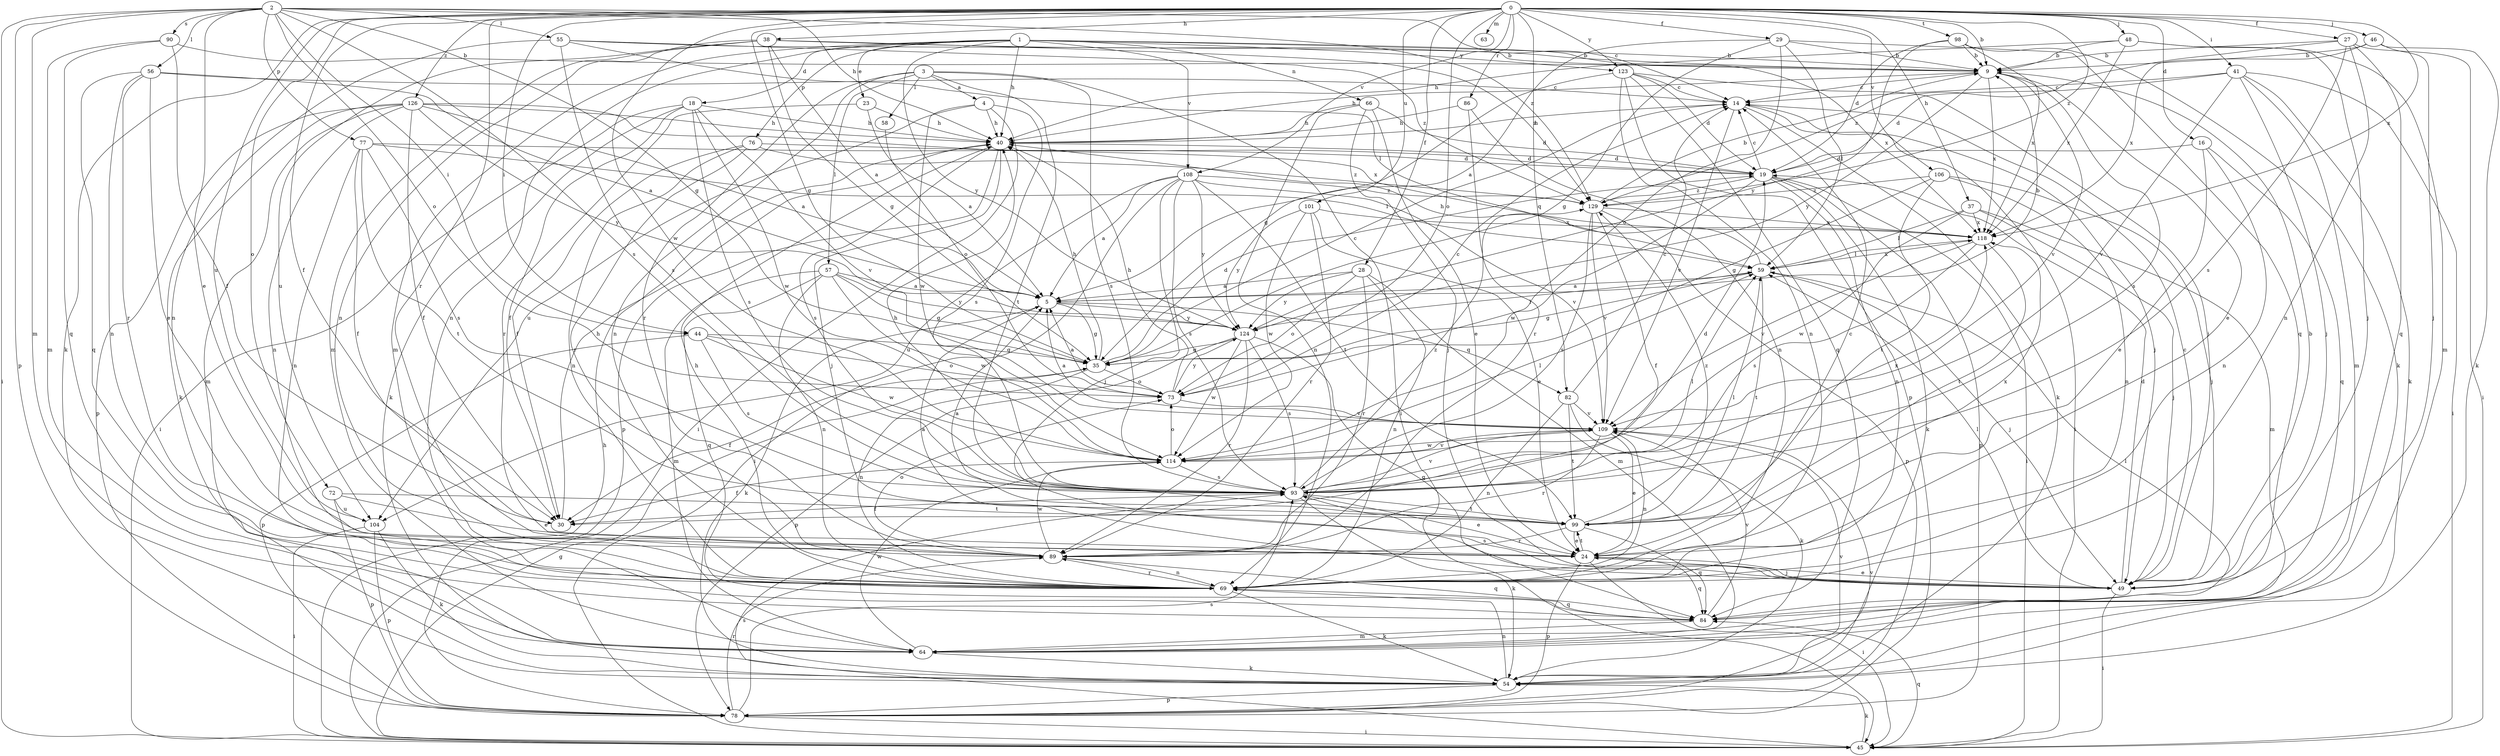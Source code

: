 strict digraph  {
0;
1;
2;
3;
4;
5;
9;
14;
16;
18;
19;
23;
24;
27;
28;
29;
30;
35;
37;
38;
40;
41;
44;
45;
46;
48;
49;
54;
55;
56;
57;
58;
59;
63;
64;
66;
69;
72;
73;
76;
77;
78;
82;
84;
86;
89;
90;
93;
98;
99;
101;
104;
106;
108;
109;
114;
118;
123;
124;
126;
129;
0 -> 9  [label=b];
0 -> 16  [label=d];
0 -> 27  [label=f];
0 -> 28  [label=f];
0 -> 29  [label=f];
0 -> 30  [label=f];
0 -> 35  [label=g];
0 -> 37  [label=h];
0 -> 38  [label=h];
0 -> 41  [label=i];
0 -> 44  [label=i];
0 -> 46  [label=j];
0 -> 48  [label=j];
0 -> 54  [label=k];
0 -> 63  [label=m];
0 -> 72  [label=o];
0 -> 73  [label=o];
0 -> 82  [label=q];
0 -> 86  [label=r];
0 -> 89  [label=r];
0 -> 98  [label=t];
0 -> 101  [label=u];
0 -> 104  [label=u];
0 -> 106  [label=v];
0 -> 108  [label=v];
0 -> 114  [label=w];
0 -> 118  [label=x];
0 -> 123  [label=y];
0 -> 126  [label=z];
0 -> 129  [label=z];
1 -> 9  [label=b];
1 -> 18  [label=d];
1 -> 23  [label=e];
1 -> 40  [label=h];
1 -> 64  [label=m];
1 -> 66  [label=n];
1 -> 69  [label=n];
1 -> 76  [label=p];
1 -> 108  [label=v];
1 -> 118  [label=x];
1 -> 123  [label=y];
1 -> 124  [label=y];
2 -> 14  [label=c];
2 -> 24  [label=e];
2 -> 35  [label=g];
2 -> 40  [label=h];
2 -> 44  [label=i];
2 -> 45  [label=i];
2 -> 55  [label=l];
2 -> 56  [label=l];
2 -> 64  [label=m];
2 -> 73  [label=o];
2 -> 77  [label=p];
2 -> 78  [label=p];
2 -> 90  [label=s];
2 -> 93  [label=s];
2 -> 129  [label=z];
3 -> 4  [label=a];
3 -> 45  [label=i];
3 -> 57  [label=l];
3 -> 58  [label=l];
3 -> 69  [label=n];
3 -> 89  [label=r];
3 -> 93  [label=s];
3 -> 99  [label=t];
4 -> 40  [label=h];
4 -> 45  [label=i];
4 -> 93  [label=s];
4 -> 104  [label=u];
4 -> 114  [label=w];
5 -> 9  [label=b];
5 -> 35  [label=g];
5 -> 54  [label=k];
5 -> 82  [label=q];
5 -> 124  [label=y];
9 -> 14  [label=c];
9 -> 24  [label=e];
9 -> 40  [label=h];
9 -> 93  [label=s];
9 -> 109  [label=v];
9 -> 118  [label=x];
9 -> 124  [label=y];
14 -> 40  [label=h];
14 -> 45  [label=i];
14 -> 49  [label=j];
14 -> 54  [label=k];
14 -> 109  [label=v];
16 -> 19  [label=d];
16 -> 24  [label=e];
16 -> 69  [label=n];
16 -> 84  [label=q];
18 -> 30  [label=f];
18 -> 40  [label=h];
18 -> 45  [label=i];
18 -> 54  [label=k];
18 -> 93  [label=s];
18 -> 109  [label=v];
18 -> 114  [label=w];
19 -> 14  [label=c];
19 -> 45  [label=i];
19 -> 54  [label=k];
19 -> 69  [label=n];
19 -> 78  [label=p];
19 -> 114  [label=w];
19 -> 129  [label=z];
23 -> 5  [label=a];
23 -> 40  [label=h];
23 -> 89  [label=r];
24 -> 5  [label=a];
24 -> 14  [label=c];
24 -> 45  [label=i];
24 -> 49  [label=j];
24 -> 78  [label=p];
24 -> 84  [label=q];
24 -> 99  [label=t];
27 -> 9  [label=b];
27 -> 45  [label=i];
27 -> 69  [label=n];
27 -> 84  [label=q];
27 -> 93  [label=s];
27 -> 129  [label=z];
28 -> 5  [label=a];
28 -> 64  [label=m];
28 -> 69  [label=n];
28 -> 73  [label=o];
28 -> 89  [label=r];
28 -> 124  [label=y];
29 -> 5  [label=a];
29 -> 9  [label=b];
29 -> 35  [label=g];
29 -> 59  [label=l];
29 -> 73  [label=o];
29 -> 84  [label=q];
30 -> 40  [label=h];
35 -> 14  [label=c];
35 -> 19  [label=d];
35 -> 30  [label=f];
35 -> 40  [label=h];
35 -> 69  [label=n];
35 -> 73  [label=o];
37 -> 49  [label=j];
37 -> 59  [label=l];
37 -> 64  [label=m];
37 -> 114  [label=w];
37 -> 118  [label=x];
38 -> 5  [label=a];
38 -> 9  [label=b];
38 -> 35  [label=g];
38 -> 64  [label=m];
38 -> 69  [label=n];
38 -> 104  [label=u];
38 -> 129  [label=z];
40 -> 19  [label=d];
40 -> 49  [label=j];
40 -> 78  [label=p];
40 -> 93  [label=s];
41 -> 14  [label=c];
41 -> 19  [label=d];
41 -> 45  [label=i];
41 -> 49  [label=j];
41 -> 54  [label=k];
41 -> 64  [label=m];
41 -> 109  [label=v];
44 -> 35  [label=g];
44 -> 73  [label=o];
44 -> 78  [label=p];
44 -> 93  [label=s];
44 -> 114  [label=w];
45 -> 35  [label=g];
45 -> 40  [label=h];
45 -> 54  [label=k];
45 -> 84  [label=q];
45 -> 93  [label=s];
46 -> 9  [label=b];
46 -> 49  [label=j];
46 -> 54  [label=k];
46 -> 118  [label=x];
48 -> 9  [label=b];
48 -> 40  [label=h];
48 -> 49  [label=j];
48 -> 64  [label=m];
48 -> 118  [label=x];
49 -> 9  [label=b];
49 -> 14  [label=c];
49 -> 19  [label=d];
49 -> 24  [label=e];
49 -> 45  [label=i];
49 -> 59  [label=l];
49 -> 93  [label=s];
54 -> 69  [label=n];
54 -> 78  [label=p];
54 -> 109  [label=v];
55 -> 9  [label=b];
55 -> 59  [label=l];
55 -> 69  [label=n];
55 -> 93  [label=s];
55 -> 129  [label=z];
56 -> 5  [label=a];
56 -> 14  [label=c];
56 -> 24  [label=e];
56 -> 69  [label=n];
56 -> 84  [label=q];
56 -> 89  [label=r];
57 -> 5  [label=a];
57 -> 35  [label=g];
57 -> 64  [label=m];
57 -> 69  [label=n];
57 -> 84  [label=q];
57 -> 114  [label=w];
57 -> 124  [label=y];
58 -> 73  [label=o];
59 -> 5  [label=a];
59 -> 35  [label=g];
59 -> 40  [label=h];
59 -> 49  [label=j];
59 -> 99  [label=t];
59 -> 118  [label=x];
64 -> 54  [label=k];
64 -> 59  [label=l];
64 -> 114  [label=w];
66 -> 19  [label=d];
66 -> 24  [label=e];
66 -> 40  [label=h];
66 -> 49  [label=j];
66 -> 69  [label=n];
69 -> 40  [label=h];
69 -> 54  [label=k];
69 -> 84  [label=q];
69 -> 89  [label=r];
72 -> 24  [label=e];
72 -> 78  [label=p];
72 -> 99  [label=t];
72 -> 104  [label=u];
73 -> 5  [label=a];
73 -> 14  [label=c];
73 -> 40  [label=h];
73 -> 109  [label=v];
73 -> 124  [label=y];
76 -> 19  [label=d];
76 -> 30  [label=f];
76 -> 69  [label=n];
76 -> 89  [label=r];
76 -> 129  [label=z];
77 -> 19  [label=d];
77 -> 30  [label=f];
77 -> 59  [label=l];
77 -> 69  [label=n];
77 -> 93  [label=s];
77 -> 99  [label=t];
78 -> 45  [label=i];
78 -> 89  [label=r];
78 -> 93  [label=s];
78 -> 109  [label=v];
82 -> 14  [label=c];
82 -> 54  [label=k];
82 -> 69  [label=n];
82 -> 99  [label=t];
82 -> 109  [label=v];
84 -> 64  [label=m];
84 -> 109  [label=v];
86 -> 40  [label=h];
86 -> 69  [label=n];
86 -> 89  [label=r];
89 -> 69  [label=n];
89 -> 73  [label=o];
89 -> 84  [label=q];
89 -> 114  [label=w];
90 -> 9  [label=b];
90 -> 30  [label=f];
90 -> 64  [label=m];
90 -> 84  [label=q];
93 -> 19  [label=d];
93 -> 24  [label=e];
93 -> 30  [label=f];
93 -> 40  [label=h];
93 -> 54  [label=k];
93 -> 59  [label=l];
93 -> 99  [label=t];
93 -> 109  [label=v];
93 -> 118  [label=x];
93 -> 129  [label=z];
98 -> 9  [label=b];
98 -> 19  [label=d];
98 -> 54  [label=k];
98 -> 118  [label=x];
98 -> 124  [label=y];
99 -> 5  [label=a];
99 -> 24  [label=e];
99 -> 59  [label=l];
99 -> 84  [label=q];
99 -> 89  [label=r];
99 -> 118  [label=x];
99 -> 129  [label=z];
101 -> 24  [label=e];
101 -> 89  [label=r];
101 -> 114  [label=w];
101 -> 118  [label=x];
101 -> 124  [label=y];
104 -> 45  [label=i];
104 -> 54  [label=k];
104 -> 78  [label=p];
106 -> 35  [label=g];
106 -> 49  [label=j];
106 -> 69  [label=n];
106 -> 99  [label=t];
106 -> 129  [label=z];
108 -> 5  [label=a];
108 -> 45  [label=i];
108 -> 49  [label=j];
108 -> 93  [label=s];
108 -> 99  [label=t];
108 -> 104  [label=u];
108 -> 109  [label=v];
108 -> 124  [label=y];
108 -> 129  [label=z];
109 -> 5  [label=a];
109 -> 24  [label=e];
109 -> 69  [label=n];
109 -> 89  [label=r];
109 -> 114  [label=w];
114 -> 30  [label=f];
114 -> 59  [label=l];
114 -> 73  [label=o];
114 -> 93  [label=s];
114 -> 109  [label=v];
118 -> 59  [label=l];
118 -> 93  [label=s];
118 -> 99  [label=t];
118 -> 109  [label=v];
123 -> 14  [label=c];
123 -> 19  [label=d];
123 -> 35  [label=g];
123 -> 49  [label=j];
123 -> 69  [label=n];
123 -> 78  [label=p];
123 -> 84  [label=q];
124 -> 35  [label=g];
124 -> 59  [label=l];
124 -> 78  [label=p];
124 -> 84  [label=q];
124 -> 89  [label=r];
124 -> 93  [label=s];
124 -> 114  [label=w];
126 -> 5  [label=a];
126 -> 30  [label=f];
126 -> 40  [label=h];
126 -> 54  [label=k];
126 -> 64  [label=m];
126 -> 69  [label=n];
126 -> 78  [label=p];
126 -> 118  [label=x];
126 -> 124  [label=y];
129 -> 9  [label=b];
129 -> 30  [label=f];
129 -> 78  [label=p];
129 -> 93  [label=s];
129 -> 109  [label=v];
129 -> 118  [label=x];
}
